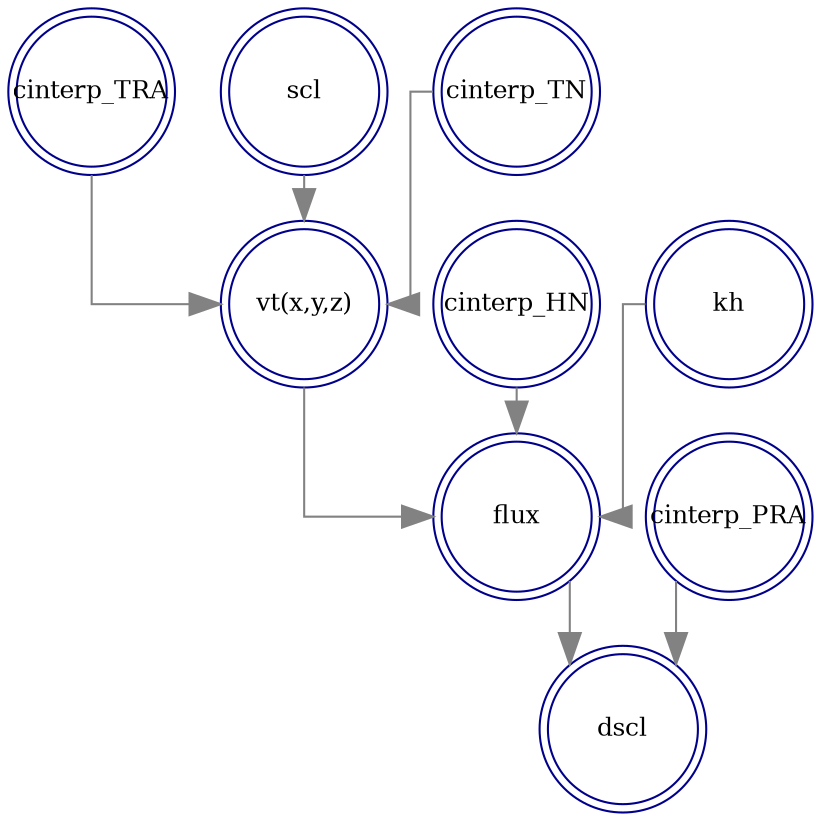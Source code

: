 digraph G{
color=none; shape=plaintext;
nodesep=0.3;
ranksep=0.3;
edge[weight=1.2];
margin="0.0,0.0"
ratio = "compress"
//rankdir=LR;
splines=ortho;
"cinterp_TRA" [shape=doublecircle, fixedsize=true,width=1.0, fontsize="12", fontcolor="black", color="blue4", margin="0.0,0.0"];
"scl" [shape=doublecircle, fixedsize=true,width=1.0, fontsize="12", fontcolor="black", color="blue4", margin="0.0,0.0"];
"cinterp_TN" [shape=doublecircle, fixedsize=true,width=1.0, fontsize="12", fontcolor="black", color="blue4", margin="0.0,0.0"];
"cinterp_HN" [shape=doublecircle, fixedsize=true,width=1.0, fontsize="12", fontcolor="black", color="blue4", margin="0.0,0.0"];
"vt(x,y,z)" [shape=doublecircle, fixedsize=true,width=1.0, fontsize="12", fontcolor="black", color="blue4", margin="0.0,0.0"];
"kh" [shape=doublecircle, fixedsize=true,width=1.0, fontsize="12", fontcolor="black", color="blue4", margin="0.0,0.0"];
"flux" [shape=doublecircle, fixedsize=true,width=1.0, fontsize="12", fontcolor="black", color="blue4", margin="0.0,0.0"];
"cinterp_PRA" [shape=doublecircle, fixedsize=true,width=1.0, fontsize="12", fontcolor="black", color="blue4", margin="0.0,0.0"];
"dscl" [shape=doublecircle, fixedsize=true,width=1.0, fontsize="12", fontcolor="black", color="blue4", margin="0.0,0.0"];
cinterp_TRA -> "vt(x,y,z)" [color = "grey51", arrowsize=1.5];
cinterp_TN -> "vt(x,y,z)" [color = "grey51", arrowsize=1.5];
"scl" -> "vt(x,y,z)" [color = "grey51", arrowsize=1.5];
"cinterp_HN" -> "flux" [color = "grey51", arrowsize=1.5];
"vt(x,y,z)" -> "flux"[color = "grey51", arrowsize=1.5];
"kh" -> "flux"[color = "grey51", arrowsize=1.5];
"cinterp_PRA" -> "dscl"[color = "grey51", arrowsize=1.5];
"flux" -> "dscl"[color = "grey51", arrowsize=1.5];
}



